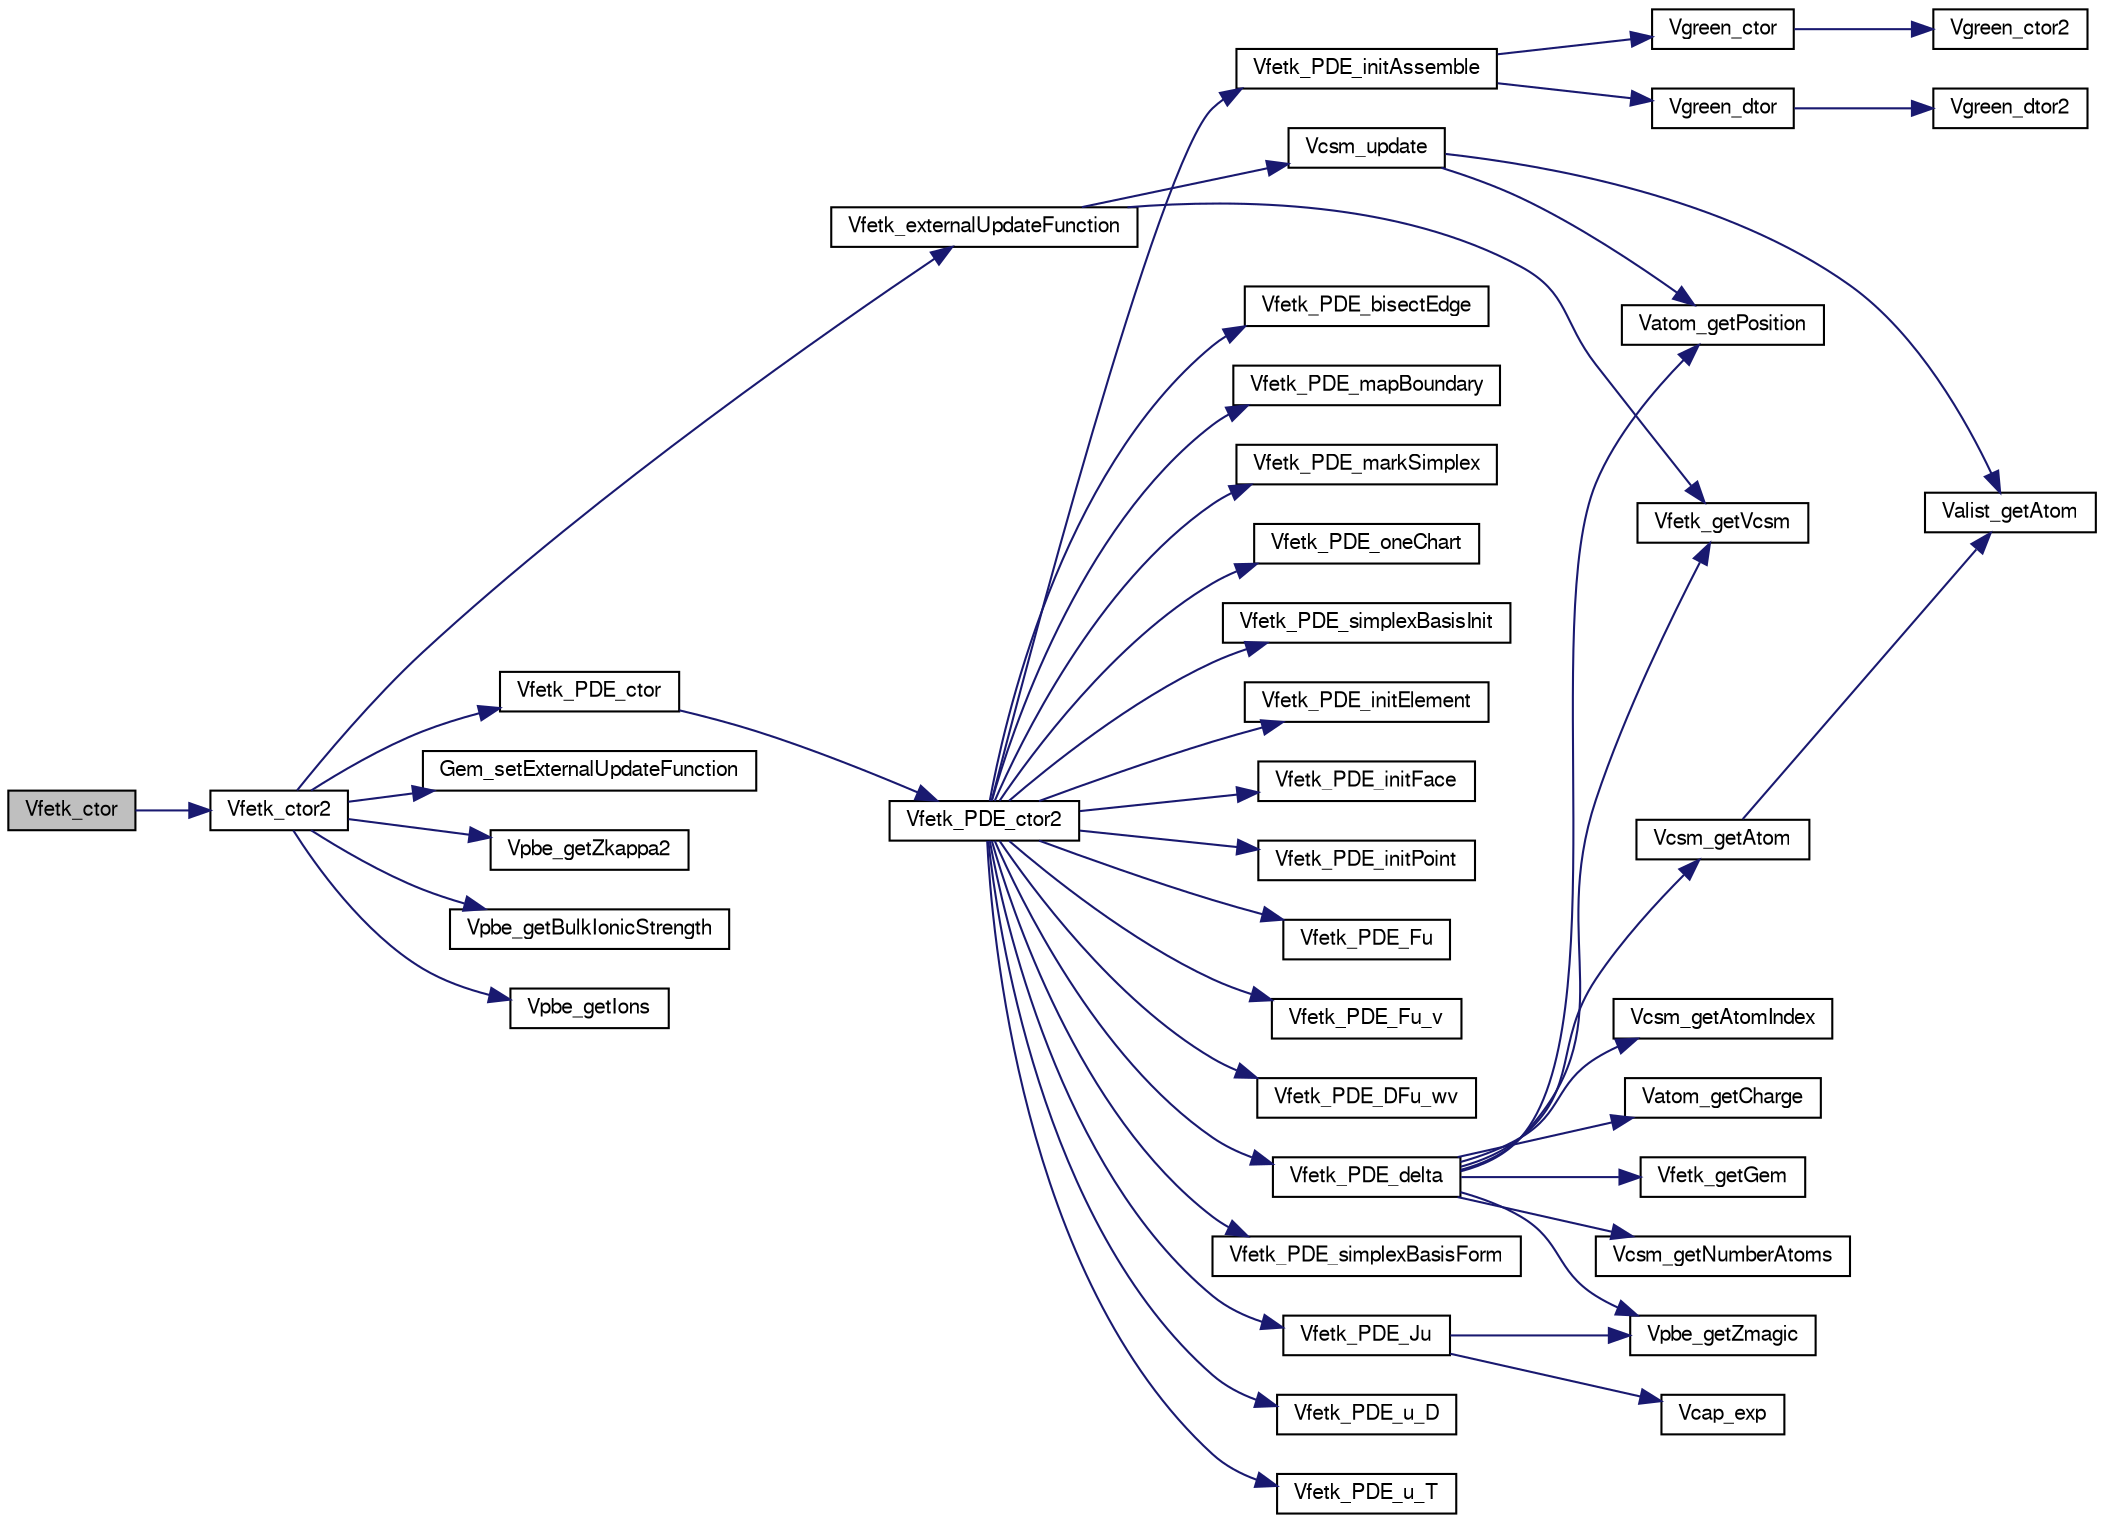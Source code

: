 digraph "Vfetk_ctor"
{
  edge [fontname="FreeSans",fontsize="10",labelfontname="FreeSans",labelfontsize="10"];
  node [fontname="FreeSans",fontsize="10",shape=record];
  rankdir="LR";
  Node1 [label="Vfetk_ctor",height=0.2,width=0.4,color="black", fillcolor="grey75", style="filled" fontcolor="black"];
  Node1 -> Node2 [color="midnightblue",fontsize="10",style="solid",fontname="FreeSans"];
  Node2 [label="Vfetk_ctor2",height=0.2,width=0.4,color="black", fillcolor="white", style="filled",URL="$group___vfetk.html#gabc68994e0bb0bdc828252a8c90e422a0",tooltip="FORTRAN stub constructor for Vfetk object."];
  Node2 -> Node3 [color="midnightblue",fontsize="10",style="solid",fontname="FreeSans"];
  Node3 [label="Vfetk_PDE_ctor",height=0.2,width=0.4,color="black", fillcolor="white", style="filled",URL="$group___vfetk.html#ga63b0d446f4d52dff8c7eb68f7f47eb45",tooltip="Constructs the FEtk PDE object."];
  Node3 -> Node4 [color="midnightblue",fontsize="10",style="solid",fontname="FreeSans"];
  Node4 [label="Vfetk_PDE_ctor2",height=0.2,width=0.4,color="black", fillcolor="white", style="filled",URL="$group___vfetk.html#gaa47ea995b8a873edd0ef62ee393e0eae",tooltip="Intializes the FEtk PDE object."];
  Node4 -> Node5 [color="midnightblue",fontsize="10",style="solid",fontname="FreeSans"];
  Node5 [label="Vfetk_PDE_initAssemble",height=0.2,width=0.4,color="black", fillcolor="white", style="filled",URL="$group___vfetk.html#ga97c98cb956239b72a8d299db44e57510",tooltip="Do once-per-assembly initialization."];
  Node5 -> Node6 [color="midnightblue",fontsize="10",style="solid",fontname="FreeSans"];
  Node6 [label="Vgreen_dtor",height=0.2,width=0.4,color="black", fillcolor="white", style="filled",URL="$group___vgreen.html#ga0f43754a901924c1c25e323c7e1bbc17",tooltip="Destruct the Green&#39;s function oracle."];
  Node6 -> Node7 [color="midnightblue",fontsize="10",style="solid",fontname="FreeSans"];
  Node7 [label="Vgreen_dtor2",height=0.2,width=0.4,color="black", fillcolor="white", style="filled",URL="$group___vgreen.html#ga4fd78ad4439a758e7bc2f596109c4a93",tooltip="FORTRAN stub to destruct the Green&#39;s function oracle."];
  Node5 -> Node8 [color="midnightblue",fontsize="10",style="solid",fontname="FreeSans"];
  Node8 [label="Vgreen_ctor",height=0.2,width=0.4,color="black", fillcolor="white", style="filled",URL="$group___vgreen.html#ga85512878bc39a8e1a8e018ef02220a46",tooltip="Construct the Green&#39;s function oracle."];
  Node8 -> Node9 [color="midnightblue",fontsize="10",style="solid",fontname="FreeSans"];
  Node9 [label="Vgreen_ctor2",height=0.2,width=0.4,color="black", fillcolor="white", style="filled",URL="$group___vgreen.html#ga7a703516a667a7a542dfe312861cdfee",tooltip="FORTRAN stub to construct the Green&#39;s function oracle."];
  Node4 -> Node10 [color="midnightblue",fontsize="10",style="solid",fontname="FreeSans"];
  Node10 [label="Vfetk_PDE_initElement",height=0.2,width=0.4,color="black", fillcolor="white", style="filled",URL="$group___vfetk.html#ga1ba826c063c993c1b3769e696d972b69",tooltip="Do once-per-element initialization."];
  Node4 -> Node11 [color="midnightblue",fontsize="10",style="solid",fontname="FreeSans"];
  Node11 [label="Vfetk_PDE_initFace",height=0.2,width=0.4,color="black", fillcolor="white", style="filled",URL="$group___vfetk.html#ga1b7a22bad111cf1b105ed1645a2e6390",tooltip="Do once-per-face initialization."];
  Node4 -> Node12 [color="midnightblue",fontsize="10",style="solid",fontname="FreeSans"];
  Node12 [label="Vfetk_PDE_initPoint",height=0.2,width=0.4,color="black", fillcolor="white", style="filled",URL="$group___vfetk.html#gaa3cee022b6b14fe1165fa41f1d207ae1",tooltip="Do once-per-point initialization."];
  Node4 -> Node13 [color="midnightblue",fontsize="10",style="solid",fontname="FreeSans"];
  Node13 [label="Vfetk_PDE_Fu",height=0.2,width=0.4,color="black", fillcolor="white", style="filled",URL="$group___vfetk.html#gabb5c8ed74abf05198b2f313da9f20817",tooltip="Evaluate strong form of PBE. For interior points, this is:  where  is the (possibly nonlinear) mobile..."];
  Node4 -> Node14 [color="midnightblue",fontsize="10",style="solid",fontname="FreeSans"];
  Node14 [label="Vfetk_PDE_Fu_v",height=0.2,width=0.4,color="black", fillcolor="white", style="filled",URL="$group___vfetk.html#ga45f69284105387a8b2df03b075299536",tooltip="This is the weak form of the PBE; i.e. the strong form integrated with a test function to give:  wher..."];
  Node4 -> Node15 [color="midnightblue",fontsize="10",style="solid",fontname="FreeSans"];
  Node15 [label="Vfetk_PDE_DFu_wv",height=0.2,width=0.4,color="black", fillcolor="white", style="filled",URL="$group___vfetk.html#gac332a3c7b1df6c857f478eade90f53c7",tooltip="This is the linearization of the weak form of the PBE; e.g., for use in a Newton iteration. This is the functional linearization of the strong form integrated with a test function to give:  where  denotes the functional derivation of the mobile ion term."];
  Node4 -> Node16 [color="midnightblue",fontsize="10",style="solid",fontname="FreeSans"];
  Node16 [label="Vfetk_PDE_delta",height=0.2,width=0.4,color="black", fillcolor="white", style="filled",URL="$group___vfetk.html#ga3b18d174ce5010093fec223d9d261a42",tooltip="Evaluate a (discretized) delta function source term at the given point."];
  Node16 -> Node17 [color="midnightblue",fontsize="10",style="solid",fontname="FreeSans"];
  Node17 [label="Vcsm_getNumberAtoms",height=0.2,width=0.4,color="black", fillcolor="white", style="filled",URL="$group___vcsm.html#ga0cfc90d86ca9b99dae23a3695d182a0f",tooltip="Get number of atoms associated with a simplex."];
  Node16 -> Node18 [color="midnightblue",fontsize="10",style="solid",fontname="FreeSans"];
  Node18 [label="Vfetk_getVcsm",height=0.2,width=0.4,color="black", fillcolor="white", style="filled",URL="$group___vfetk.html#ga863f19c6f83e7b575a227f6869ef6b54",tooltip="Get a pointer to the Vcsm (charge-simplex map) object."];
  Node16 -> Node19 [color="midnightblue",fontsize="10",style="solid",fontname="FreeSans"];
  Node19 [label="Vcsm_getAtomIndex",height=0.2,width=0.4,color="black", fillcolor="white", style="filled",URL="$group___vcsm.html#ga0e3fde08a6e77a09b189c15ff6150a70",tooltip="Get ID of particular atom in a simplex."];
  Node16 -> Node20 [color="midnightblue",fontsize="10",style="solid",fontname="FreeSans"];
  Node20 [label="Vcsm_getAtom",height=0.2,width=0.4,color="black", fillcolor="white", style="filled",URL="$group___vcsm.html#ga40138cd1d313a5c2c5084281711d5840",tooltip="Get particular atom associated with a simplex."];
  Node20 -> Node21 [color="midnightblue",fontsize="10",style="solid",fontname="FreeSans"];
  Node21 [label="Valist_getAtom",height=0.2,width=0.4,color="black", fillcolor="white", style="filled",URL="$group___valist.html#gaf9175f6b6d2c33ad79bd525fc9e0e043",tooltip="Get pointer to particular atom in list."];
  Node16 -> Node22 [color="midnightblue",fontsize="10",style="solid",fontname="FreeSans"];
  Node22 [label="Vatom_getCharge",height=0.2,width=0.4,color="black", fillcolor="white", style="filled",URL="$group___vatom.html#gad310786c8f4b295fea34c76b9c308ac5",tooltip="Get atomic charge."];
  Node16 -> Node23 [color="midnightblue",fontsize="10",style="solid",fontname="FreeSans"];
  Node23 [label="Vatom_getPosition",height=0.2,width=0.4,color="black", fillcolor="white", style="filled",URL="$group___vatom.html#ga282b06da5d33678cab1173a6fe5bc89c",tooltip="Get atomic position."];
  Node16 -> Node24 [color="midnightblue",fontsize="10",style="solid",fontname="FreeSans"];
  Node24 [label="Vfetk_getGem",height=0.2,width=0.4,color="black", fillcolor="white", style="filled",URL="$group___vfetk.html#gae88ae6cb6b8957f2c1afe7690953c68a",tooltip="Get a pointer to the Gem (grid manager) object."];
  Node16 -> Node25 [color="midnightblue",fontsize="10",style="solid",fontname="FreeSans"];
  Node25 [label="Vpbe_getZmagic",height=0.2,width=0.4,color="black", fillcolor="white", style="filled",URL="$group___vpbe.html#ga7fb9c15c98345dccc07853fec763de4e",tooltip="Get charge scaling factor."];
  Node4 -> Node26 [color="midnightblue",fontsize="10",style="solid",fontname="FreeSans"];
  Node26 [label="Vfetk_PDE_u_D",height=0.2,width=0.4,color="black", fillcolor="white", style="filled",URL="$group___vfetk.html#ga6e9ae461164c44208553e72e8273b20a",tooltip="Evaluate the Dirichlet boundary condition at the given point."];
  Node4 -> Node27 [color="midnightblue",fontsize="10",style="solid",fontname="FreeSans"];
  Node27 [label="Vfetk_PDE_u_T",height=0.2,width=0.4,color="black", fillcolor="white", style="filled",URL="$group___vfetk.html#gac4bf4e5bb8e2bd67c6886c2af8ea20af",tooltip="Evaluate the &quot;true solution&quot; at the given point for comparison with the numerical solution..."];
  Node4 -> Node28 [color="midnightblue",fontsize="10",style="solid",fontname="FreeSans"];
  Node28 [label="Vfetk_PDE_Ju",height=0.2,width=0.4,color="black", fillcolor="white", style="filled",URL="$group___vfetk.html#ga1272ecce2b0ca40f4bcc7a06fbf663f2",tooltip="Energy functional. This returns the energy (less delta function terms) in the form:  for a 1:1 electr..."];
  Node28 -> Node29 [color="midnightblue",fontsize="10",style="solid",fontname="FreeSans"];
  Node29 [label="Vcap_exp",height=0.2,width=0.4,color="black", fillcolor="white", style="filled",URL="$group___vcap.html#ga3af96d10891f3150377104c65689c6ec",tooltip="Provide a capped exp() function."];
  Node28 -> Node25 [color="midnightblue",fontsize="10",style="solid",fontname="FreeSans"];
  Node4 -> Node30 [color="midnightblue",fontsize="10",style="solid",fontname="FreeSans"];
  Node30 [label="Vfetk_PDE_bisectEdge",height=0.2,width=0.4,color="black", fillcolor="white", style="filled",URL="$group___vfetk.html#ga89383819c28266f5d59d9db7a4e3f58b",tooltip="Define the way manifold edges are bisected."];
  Node4 -> Node31 [color="midnightblue",fontsize="10",style="solid",fontname="FreeSans"];
  Node31 [label="Vfetk_PDE_mapBoundary",height=0.2,width=0.4,color="black", fillcolor="white", style="filled",URL="$group___vfetk.html#ga3b5d6e1b1a52b14ca67d953cc6d89bed",tooltip="Map a boundary point to some pre-defined shape."];
  Node4 -> Node32 [color="midnightblue",fontsize="10",style="solid",fontname="FreeSans"];
  Node32 [label="Vfetk_PDE_markSimplex",height=0.2,width=0.4,color="black", fillcolor="white", style="filled",URL="$group___vfetk.html#ga0dad5cde721700a6164c71f7fba43234",tooltip="User-defined error estimator – in our case, a geometry-based refinement method; forcing simplex refin..."];
  Node4 -> Node33 [color="midnightblue",fontsize="10",style="solid",fontname="FreeSans"];
  Node33 [label="Vfetk_PDE_oneChart",height=0.2,width=0.4,color="black", fillcolor="white", style="filled",URL="$group___vfetk.html#gadd5f735e3bd578e46d1907018387437a",tooltip="Unify the chart for different coordinate systems – a no-op for us."];
  Node4 -> Node34 [color="midnightblue",fontsize="10",style="solid",fontname="FreeSans"];
  Node34 [label="Vfetk_PDE_simplexBasisInit",height=0.2,width=0.4,color="black", fillcolor="white", style="filled",URL="$group___vfetk.html#ga20b964f1365ecc779ce7904c5f840748",tooltip="Initialize the bases for the trial or the test space, for a particular component of the system..."];
  Node4 -> Node35 [color="midnightblue",fontsize="10",style="solid",fontname="FreeSans"];
  Node35 [label="Vfetk_PDE_simplexBasisForm",height=0.2,width=0.4,color="black", fillcolor="white", style="filled",URL="$group___vfetk.html#ga4c9e46f90fc052ca283d2bf0fb6061a2",tooltip="Evaluate the bases for the trial or test space, for a particular component of the system..."];
  Node2 -> Node36 [color="midnightblue",fontsize="10",style="solid",fontname="FreeSans"];
  Node36 [label="Gem_setExternalUpdateFunction",height=0.2,width=0.4,color="black", fillcolor="white", style="filled",URL="$group___vcsm.html#ga7b9f8299d766954417fbe7b1e32a0cd7",tooltip="External function for FEtk Gem class to use during mesh refinement."];
  Node2 -> Node37 [color="midnightblue",fontsize="10",style="solid",fontname="FreeSans"];
  Node37 [label="Vfetk_externalUpdateFunction",height=0.2,width=0.4,color="black", fillcolor="white", style="filled",URL="$group___vfetk.html#ga18b62e91c9501ccc9630e4f6e8d8829e",tooltip="External hook to simplex subdivision routines in Gem. Called each time a simplex is subdivided (we us..."];
  Node37 -> Node18 [color="midnightblue",fontsize="10",style="solid",fontname="FreeSans"];
  Node37 -> Node38 [color="midnightblue",fontsize="10",style="solid",fontname="FreeSans"];
  Node38 [label="Vcsm_update",height=0.2,width=0.4,color="black", fillcolor="white", style="filled",URL="$group___vcsm.html#ga1f198d23c919576813ec2f401ada0f18",tooltip="Update the charge-simplex and simplex-charge maps after refinement."];
  Node38 -> Node21 [color="midnightblue",fontsize="10",style="solid",fontname="FreeSans"];
  Node38 -> Node23 [color="midnightblue",fontsize="10",style="solid",fontname="FreeSans"];
  Node2 -> Node39 [color="midnightblue",fontsize="10",style="solid",fontname="FreeSans"];
  Node39 [label="Vpbe_getZkappa2",height=0.2,width=0.4,color="black", fillcolor="white", style="filled",URL="$group___vpbe.html#ga56e38face81d2d29659541b5e3f5e442",tooltip="Get modified squared Debye-Huckel parameter."];
  Node2 -> Node40 [color="midnightblue",fontsize="10",style="solid",fontname="FreeSans"];
  Node40 [label="Vpbe_getBulkIonicStrength",height=0.2,width=0.4,color="black", fillcolor="white", style="filled",URL="$group___vpbe.html#gabca9ea80c0a56d3848c54b37d0418f20",tooltip="Get bulk ionic strength."];
  Node2 -> Node41 [color="midnightblue",fontsize="10",style="solid",fontname="FreeSans"];
  Node41 [label="Vpbe_getIons",height=0.2,width=0.4,color="black", fillcolor="white", style="filled",URL="$group___vpbe.html#gae42c09bef7405779d87bce73c44e1ebf",tooltip="Get information about the counterion species present."];
}
